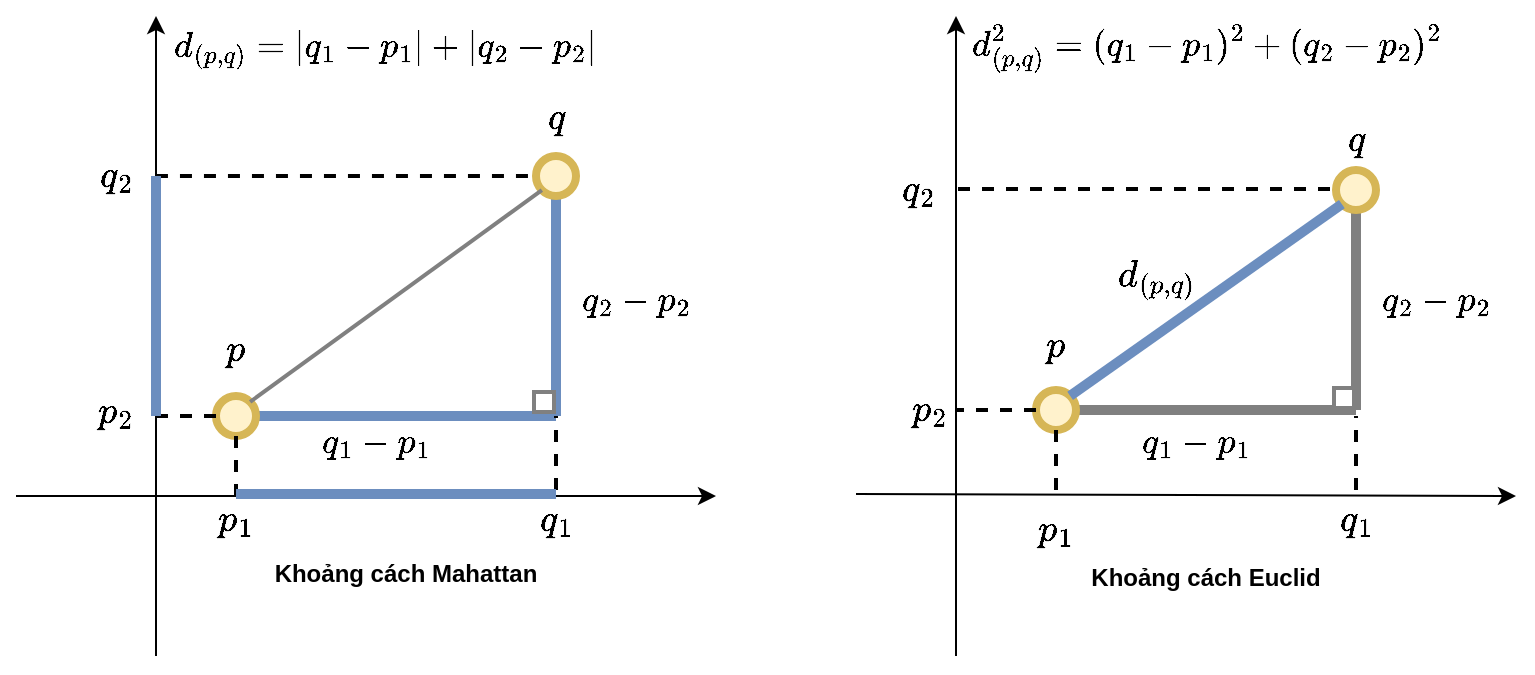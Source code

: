 <mxfile version="22.1.15" type="device">
  <diagram name="Page-1" id="7S94C-57my2TiFUEd29m">
    <mxGraphModel dx="1050" dy="578" grid="1" gridSize="10" guides="1" tooltips="1" connect="1" arrows="1" fold="1" page="1" pageScale="1" pageWidth="827" pageHeight="1169" math="1" shadow="0">
      <root>
        <mxCell id="0" />
        <mxCell id="1" parent="0" />
        <mxCell id="vV3_MZtY1UH3ivLTsihq-1" value="" style="endArrow=none;html=1;rounded=0;strokeWidth=5;sourcePerimeterSpacing=10;fillColor=#dae8fc;strokeColor=#6c8ebf;exitX=1;exitY=0.5;exitDx=0;exitDy=0;" parent="1" source="vV3_MZtY1UH3ivLTsihq-6" edge="1">
          <mxGeometry width="50" height="50" relative="1" as="geometry">
            <mxPoint x="160" y="360" as="sourcePoint" />
            <mxPoint x="280" y="360" as="targetPoint" />
          </mxGeometry>
        </mxCell>
        <mxCell id="vV3_MZtY1UH3ivLTsihq-2" value="" style="endArrow=none;html=1;rounded=0;strokeWidth=5;sourcePerimeterSpacing=10;fillColor=#dae8fc;strokeColor=#6c8ebf;exitX=0.5;exitY=1;exitDx=0;exitDy=0;" parent="1" source="vV3_MZtY1UH3ivLTsihq-4" edge="1">
          <mxGeometry width="50" height="50" relative="1" as="geometry">
            <mxPoint x="280" y="260" as="sourcePoint" />
            <mxPoint x="280" y="360" as="targetPoint" />
          </mxGeometry>
        </mxCell>
        <mxCell id="vV3_MZtY1UH3ivLTsihq-4" value="" style="ellipse;whiteSpace=wrap;html=1;aspect=fixed;fillColor=#fff2cc;strokeColor=#d6b656;strokeWidth=4;" parent="1" vertex="1">
          <mxGeometry x="270" y="230" width="20" height="20" as="geometry" />
        </mxCell>
        <mxCell id="vV3_MZtY1UH3ivLTsihq-6" value="" style="ellipse;whiteSpace=wrap;html=1;aspect=fixed;fillColor=#fff2cc;strokeColor=#d6b656;strokeWidth=4;" parent="1" vertex="1">
          <mxGeometry x="110" y="350" width="20" height="20" as="geometry" />
        </mxCell>
        <mxCell id="vV3_MZtY1UH3ivLTsihq-9" value="" style="endArrow=none;html=1;rounded=0;strokeWidth=5;sourcePerimeterSpacing=10;fillColor=#d5e8d4;strokeColor=#808080;exitX=1;exitY=0.5;exitDx=0;exitDy=0;" parent="1" source="vV3_MZtY1UH3ivLTsihq-13" edge="1">
          <mxGeometry width="50" height="50" relative="1" as="geometry">
            <mxPoint x="560" y="357" as="sourcePoint" />
            <mxPoint x="680" y="357" as="targetPoint" />
          </mxGeometry>
        </mxCell>
        <mxCell id="vV3_MZtY1UH3ivLTsihq-10" value="" style="endArrow=none;html=1;rounded=0;strokeWidth=5;sourcePerimeterSpacing=10;fillColor=#d5e8d4;strokeColor=#808080;" parent="1" edge="1">
          <mxGeometry width="50" height="50" relative="1" as="geometry">
            <mxPoint x="680" y="257" as="sourcePoint" />
            <mxPoint x="680" y="357" as="targetPoint" />
          </mxGeometry>
        </mxCell>
        <mxCell id="vV3_MZtY1UH3ivLTsihq-11" value="" style="ellipse;whiteSpace=wrap;html=1;aspect=fixed;fillColor=#fff2cc;strokeColor=#d6b656;strokeWidth=4;" parent="1" vertex="1">
          <mxGeometry x="670" y="237" width="20" height="20" as="geometry" />
        </mxCell>
        <mxCell id="vV3_MZtY1UH3ivLTsihq-13" value="" style="ellipse;whiteSpace=wrap;html=1;aspect=fixed;fillColor=#fff2cc;strokeColor=#d6b656;strokeWidth=4;" parent="1" vertex="1">
          <mxGeometry x="520" y="347" width="20" height="20" as="geometry" />
        </mxCell>
        <mxCell id="vV3_MZtY1UH3ivLTsihq-14" value="" style="endArrow=none;html=1;rounded=0;strokeWidth=5;sourcePerimeterSpacing=10;fillColor=#dae8fc;strokeColor=#6c8ebf;entryX=0;entryY=1;entryDx=0;entryDy=0;exitX=1;exitY=0;exitDx=0;exitDy=0;" parent="1" source="vV3_MZtY1UH3ivLTsihq-13" target="vV3_MZtY1UH3ivLTsihq-11" edge="1">
          <mxGeometry width="50" height="50" relative="1" as="geometry">
            <mxPoint x="540" y="357" as="sourcePoint" />
            <mxPoint x="690" y="367" as="targetPoint" />
          </mxGeometry>
        </mxCell>
        <mxCell id="vV3_MZtY1UH3ivLTsihq-15" value="Khoảng cách Mahattan" style="text;html=1;strokeColor=none;fillColor=none;align=center;verticalAlign=middle;whiteSpace=wrap;rounded=0;fontStyle=1" parent="1" vertex="1">
          <mxGeometry x="130" y="424" width="150" height="30" as="geometry" />
        </mxCell>
        <mxCell id="vV3_MZtY1UH3ivLTsihq-16" value="Khoảng cách Euclid" style="text;html=1;strokeColor=none;fillColor=none;align=center;verticalAlign=middle;whiteSpace=wrap;rounded=0;fontStyle=1" parent="1" vertex="1">
          <mxGeometry x="540" y="426" width="130" height="30" as="geometry" />
        </mxCell>
        <mxCell id="vV3_MZtY1UH3ivLTsihq-19" value="" style="endArrow=classic;html=1;rounded=0;" parent="1" edge="1">
          <mxGeometry width="50" height="50" relative="1" as="geometry">
            <mxPoint x="80" y="480" as="sourcePoint" />
            <mxPoint x="80" y="160" as="targetPoint" />
          </mxGeometry>
        </mxCell>
        <mxCell id="vV3_MZtY1UH3ivLTsihq-20" value="" style="endArrow=classic;html=1;rounded=0;" parent="1" edge="1">
          <mxGeometry width="50" height="50" relative="1" as="geometry">
            <mxPoint x="10" y="400" as="sourcePoint" />
            <mxPoint x="360" y="400" as="targetPoint" />
          </mxGeometry>
        </mxCell>
        <mxCell id="vV3_MZtY1UH3ivLTsihq-21" value="" style="endArrow=classic;html=1;rounded=0;" parent="1" edge="1">
          <mxGeometry width="50" height="50" relative="1" as="geometry">
            <mxPoint x="480" y="480" as="sourcePoint" />
            <mxPoint x="480" y="160" as="targetPoint" />
            <Array as="points">
              <mxPoint x="480" y="310" />
            </Array>
          </mxGeometry>
        </mxCell>
        <mxCell id="vV3_MZtY1UH3ivLTsihq-22" value="$$p$$" style="text;html=1;strokeColor=none;fillColor=none;align=center;verticalAlign=middle;whiteSpace=wrap;rounded=0;fontSize=16;" parent="1" vertex="1">
          <mxGeometry x="90" y="312" width="60" height="30" as="geometry" />
        </mxCell>
        <mxCell id="vV3_MZtY1UH3ivLTsihq-23" value="$$p_2$$" style="text;html=1;strokeColor=none;fillColor=none;align=center;verticalAlign=middle;whiteSpace=wrap;rounded=0;fontSize=16;" parent="1" vertex="1">
          <mxGeometry x="30" y="343" width="60" height="30" as="geometry" />
        </mxCell>
        <mxCell id="vV3_MZtY1UH3ivLTsihq-24" value="$$p_1$$" style="text;html=1;strokeColor=none;fillColor=none;align=center;verticalAlign=middle;whiteSpace=wrap;rounded=0;fontSize=16;" parent="1" vertex="1">
          <mxGeometry x="90" y="397" width="60" height="30" as="geometry" />
        </mxCell>
        <mxCell id="vV3_MZtY1UH3ivLTsihq-25" value="" style="endArrow=none;dashed=1;html=1;strokeWidth=2;rounded=0;entryX=0;entryY=0.5;entryDx=0;entryDy=0;" parent="1" target="vV3_MZtY1UH3ivLTsihq-6" edge="1">
          <mxGeometry width="50" height="50" relative="1" as="geometry">
            <mxPoint x="80" y="360" as="sourcePoint" />
            <mxPoint x="120" y="360" as="targetPoint" />
          </mxGeometry>
        </mxCell>
        <mxCell id="vV3_MZtY1UH3ivLTsihq-26" value="" style="endArrow=none;dashed=1;html=1;strokeWidth=2;rounded=0;entryX=0;entryY=0.5;entryDx=0;entryDy=0;" parent="1" edge="1">
          <mxGeometry width="50" height="50" relative="1" as="geometry">
            <mxPoint x="120" y="400" as="sourcePoint" />
            <mxPoint x="120" y="370" as="targetPoint" />
          </mxGeometry>
        </mxCell>
        <mxCell id="vV3_MZtY1UH3ivLTsihq-27" value="$$q$$" style="text;html=1;strokeColor=none;fillColor=none;align=center;verticalAlign=middle;whiteSpace=wrap;rounded=0;fontSize=16;fontStyle=1" parent="1" vertex="1">
          <mxGeometry x="250" y="196" width="60" height="30" as="geometry" />
        </mxCell>
        <mxCell id="vV3_MZtY1UH3ivLTsihq-28" value="$$q_2$$" style="text;html=1;strokeColor=none;fillColor=none;align=center;verticalAlign=middle;whiteSpace=wrap;rounded=0;fontSize=16;" parent="1" vertex="1">
          <mxGeometry x="30" y="225" width="60" height="30" as="geometry" />
        </mxCell>
        <mxCell id="vV3_MZtY1UH3ivLTsihq-29" value="" style="endArrow=none;dashed=1;html=1;strokeWidth=2;rounded=0;exitX=0.833;exitY=0.5;exitDx=0;exitDy=0;exitPerimeter=0;entryX=0;entryY=0.5;entryDx=0;entryDy=0;" parent="1" source="vV3_MZtY1UH3ivLTsihq-28" target="vV3_MZtY1UH3ivLTsihq-4" edge="1">
          <mxGeometry width="50" height="50" relative="1" as="geometry">
            <mxPoint x="390" y="230" as="sourcePoint" />
            <mxPoint x="110" y="240" as="targetPoint" />
          </mxGeometry>
        </mxCell>
        <mxCell id="vV3_MZtY1UH3ivLTsihq-30" value="$$q_1$$" style="text;html=1;strokeColor=none;fillColor=none;align=center;verticalAlign=middle;whiteSpace=wrap;rounded=0;fontSize=16;" parent="1" vertex="1">
          <mxGeometry x="250" y="397" width="60" height="30" as="geometry" />
        </mxCell>
        <mxCell id="vV3_MZtY1UH3ivLTsihq-31" value="" style="endArrow=none;dashed=1;html=1;strokeWidth=2;rounded=0;exitX=0.5;exitY=0;exitDx=0;exitDy=0;" parent="1" source="vV3_MZtY1UH3ivLTsihq-30" edge="1">
          <mxGeometry width="50" height="50" relative="1" as="geometry">
            <mxPoint x="250" y="375" as="sourcePoint" />
            <mxPoint x="280" y="360" as="targetPoint" />
          </mxGeometry>
        </mxCell>
        <mxCell id="vV3_MZtY1UH3ivLTsihq-33" value="" style="endArrow=classic;html=1;rounded=0;" parent="1" edge="1">
          <mxGeometry width="50" height="50" relative="1" as="geometry">
            <mxPoint x="430" y="399" as="sourcePoint" />
            <mxPoint x="760" y="400" as="targetPoint" />
          </mxGeometry>
        </mxCell>
        <mxCell id="vV3_MZtY1UH3ivLTsihq-34" value="$$p$$" style="text;html=1;strokeColor=none;fillColor=none;align=center;verticalAlign=middle;whiteSpace=wrap;rounded=0;fontSize=16;" parent="1" vertex="1">
          <mxGeometry x="500" y="310" width="60" height="30" as="geometry" />
        </mxCell>
        <mxCell id="vV3_MZtY1UH3ivLTsihq-37" value="" style="endArrow=none;dashed=1;html=1;strokeWidth=2;rounded=0;exitX=0.833;exitY=0.5;exitDx=0;exitDy=0;exitPerimeter=0;entryX=0;entryY=0.5;entryDx=0;entryDy=0;" parent="1" edge="1">
          <mxGeometry width="50" height="50" relative="1" as="geometry">
            <mxPoint x="481" y="246.5" as="sourcePoint" />
            <mxPoint x="671" y="246.5" as="targetPoint" />
          </mxGeometry>
        </mxCell>
        <mxCell id="vV3_MZtY1UH3ivLTsihq-38" value="$$q_2$$" style="text;html=1;strokeColor=none;fillColor=none;align=center;verticalAlign=middle;whiteSpace=wrap;rounded=0;fontSize=16;" parent="1" vertex="1">
          <mxGeometry x="431" y="232" width="60" height="30" as="geometry" />
        </mxCell>
        <mxCell id="vV3_MZtY1UH3ivLTsihq-41" value="$$p_2$$" style="text;html=1;strokeColor=none;fillColor=none;align=center;verticalAlign=middle;whiteSpace=wrap;rounded=0;fontSize=16;" parent="1" vertex="1">
          <mxGeometry x="437" y="342" width="60" height="30" as="geometry" />
        </mxCell>
        <mxCell id="vV3_MZtY1UH3ivLTsihq-43" value="" style="endArrow=none;dashed=1;html=1;strokeWidth=2;rounded=0;exitX=0;exitY=0.5;exitDx=0;exitDy=0;" parent="1" source="vV3_MZtY1UH3ivLTsihq-13" edge="1">
          <mxGeometry width="50" height="50" relative="1" as="geometry">
            <mxPoint x="520" y="370" as="sourcePoint" />
            <mxPoint x="480" y="357" as="targetPoint" />
          </mxGeometry>
        </mxCell>
        <mxCell id="vV3_MZtY1UH3ivLTsihq-46" value="$$p_1$$" style="text;html=1;strokeColor=none;fillColor=none;align=center;verticalAlign=middle;whiteSpace=wrap;rounded=0;fontSize=16;" parent="1" vertex="1">
          <mxGeometry x="500" y="402" width="60" height="30" as="geometry" />
        </mxCell>
        <mxCell id="vV3_MZtY1UH3ivLTsihq-47" value="" style="endArrow=none;dashed=1;html=1;strokeWidth=2;rounded=0;entryX=0;entryY=0.5;entryDx=0;entryDy=0;" parent="1" edge="1">
          <mxGeometry width="50" height="50" relative="1" as="geometry">
            <mxPoint x="530" y="397" as="sourcePoint" />
            <mxPoint x="530" y="367" as="targetPoint" />
          </mxGeometry>
        </mxCell>
        <mxCell id="vV3_MZtY1UH3ivLTsihq-48" value="$$q_1$$" style="text;html=1;strokeColor=none;fillColor=none;align=center;verticalAlign=middle;whiteSpace=wrap;rounded=0;fontSize=16;" parent="1" vertex="1">
          <mxGeometry x="650" y="397" width="60" height="30" as="geometry" />
        </mxCell>
        <mxCell id="vV3_MZtY1UH3ivLTsihq-49" value="" style="endArrow=none;dashed=1;html=1;strokeWidth=2;rounded=0;exitX=0.5;exitY=0;exitDx=0;exitDy=0;" parent="1" source="vV3_MZtY1UH3ivLTsihq-48" edge="1">
          <mxGeometry width="50" height="50" relative="1" as="geometry">
            <mxPoint x="650" y="375" as="sourcePoint" />
            <mxPoint x="680" y="360" as="targetPoint" />
          </mxGeometry>
        </mxCell>
        <mxCell id="vV3_MZtY1UH3ivLTsihq-52" value="$$d_{(p,q)}$$" style="text;html=1;strokeColor=none;fillColor=none;align=center;verticalAlign=middle;whiteSpace=wrap;rounded=0;fontSize=16;fontStyle=0" parent="1" vertex="1">
          <mxGeometry x="540" y="276" width="80" height="30" as="geometry" />
        </mxCell>
        <mxCell id="vV3_MZtY1UH3ivLTsihq-53" value="$$q$$" style="text;html=1;strokeColor=none;fillColor=none;align=center;verticalAlign=middle;whiteSpace=wrap;rounded=0;fontSize=16;" parent="1" vertex="1">
          <mxGeometry x="650" y="207" width="60" height="30" as="geometry" />
        </mxCell>
        <mxCell id="pVaJZ-CWmkF8k0MhHHjO-1" value="" style="endArrow=none;html=1;rounded=0;strokeWidth=5;sourcePerimeterSpacing=10;fillColor=#dae8fc;strokeColor=#6c8ebf;exitX=0.5;exitY=1;exitDx=0;exitDy=0;" parent="1" edge="1">
          <mxGeometry width="50" height="50" relative="1" as="geometry">
            <mxPoint x="80" y="240" as="sourcePoint" />
            <mxPoint x="80" y="360" as="targetPoint" />
          </mxGeometry>
        </mxCell>
        <mxCell id="pVaJZ-CWmkF8k0MhHHjO-2" value="" style="endArrow=none;html=1;rounded=0;strokeWidth=5;sourcePerimeterSpacing=10;fillColor=#dae8fc;strokeColor=#6c8ebf;" parent="1" edge="1">
          <mxGeometry width="50" height="50" relative="1" as="geometry">
            <mxPoint x="120" y="399" as="sourcePoint" />
            <mxPoint x="280" y="399" as="targetPoint" />
          </mxGeometry>
        </mxCell>
        <mxCell id="pVaJZ-CWmkF8k0MhHHjO-3" value="" style="rounded=0;whiteSpace=wrap;html=1;strokeWidth=2;fillColor=#ffffff;strokeColor=#808080;" parent="1" vertex="1">
          <mxGeometry x="669" y="346" width="10" height="10" as="geometry" />
        </mxCell>
        <mxCell id="pVaJZ-CWmkF8k0MhHHjO-4" value="" style="rounded=0;whiteSpace=wrap;html=1;strokeWidth=2;fillColor=#ffffff;strokeColor=#808080;" parent="1" vertex="1">
          <mxGeometry x="269" y="348" width="10" height="10" as="geometry" />
        </mxCell>
        <mxCell id="pVaJZ-CWmkF8k0MhHHjO-6" value="$$d_{(p,q)} = |q_1 - p_1| + |q_2 - p_2|$$" style="text;html=1;strokeColor=none;fillColor=none;align=center;verticalAlign=middle;whiteSpace=wrap;rounded=0;fontSize=15;" parent="1" vertex="1">
          <mxGeometry x="85" y="161" width="220" height="30" as="geometry" />
        </mxCell>
        <mxCell id="pVaJZ-CWmkF8k0MhHHjO-7" value="$$q_2 - p_2$$" style="text;html=1;strokeColor=none;fillColor=none;align=center;verticalAlign=middle;whiteSpace=wrap;rounded=0;fontSize=15;" parent="1" vertex="1">
          <mxGeometry x="290" y="287" width="60" height="30" as="geometry" />
        </mxCell>
        <mxCell id="pVaJZ-CWmkF8k0MhHHjO-8" value="$$q_1 - p_1$$" style="text;html=1;strokeColor=none;fillColor=none;align=center;verticalAlign=middle;whiteSpace=wrap;rounded=0;fontSize=15;" parent="1" vertex="1">
          <mxGeometry x="160" y="358" width="60" height="30" as="geometry" />
        </mxCell>
        <mxCell id="pVaJZ-CWmkF8k0MhHHjO-9" value="$$q_2 - p_2$$" style="text;html=1;strokeColor=none;fillColor=none;align=center;verticalAlign=middle;whiteSpace=wrap;rounded=0;fontSize=15;" parent="1" vertex="1">
          <mxGeometry x="690" y="287" width="60" height="30" as="geometry" />
        </mxCell>
        <mxCell id="pVaJZ-CWmkF8k0MhHHjO-10" value="$$q_1 - p_1$$" style="text;html=1;strokeColor=none;fillColor=none;align=center;verticalAlign=middle;whiteSpace=wrap;rounded=0;fontSize=15;" parent="1" vertex="1">
          <mxGeometry x="570" y="358" width="60" height="30" as="geometry" />
        </mxCell>
        <mxCell id="pVaJZ-CWmkF8k0MhHHjO-11" value="$$d_{(p,q)}^2 = (q_1 - p_1)^2 + (q_2 - p_2)^2$$" style="text;html=1;strokeColor=none;fillColor=none;align=center;verticalAlign=middle;whiteSpace=wrap;rounded=0;fontSize=15;" parent="1" vertex="1">
          <mxGeometry x="495" y="161" width="220" height="30" as="geometry" />
        </mxCell>
        <mxCell id="YaNa_EC3BHQNjt4VGOgk-1" value="" style="endArrow=none;html=1;strokeWidth=2;rounded=0;exitX=1;exitY=0;exitDx=0;exitDy=0;entryX=0;entryY=1;entryDx=0;entryDy=0;strokeColor=#808080;" edge="1" parent="1" source="vV3_MZtY1UH3ivLTsihq-6" target="vV3_MZtY1UH3ivLTsihq-4">
          <mxGeometry width="50" height="50" relative="1" as="geometry">
            <mxPoint x="90" y="250" as="sourcePoint" />
            <mxPoint x="280" y="250" as="targetPoint" />
          </mxGeometry>
        </mxCell>
      </root>
    </mxGraphModel>
  </diagram>
</mxfile>
